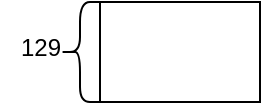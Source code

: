 <mxfile version="26.2.4">
  <diagram name="第 1 页" id="DXo22vKbLEdUoYDkd4dg">
    <mxGraphModel dx="415" dy="263" grid="1" gridSize="10" guides="1" tooltips="1" connect="1" arrows="1" fold="1" page="1" pageScale="1" pageWidth="827" pageHeight="1169" math="0" shadow="0">
      <root>
        <mxCell id="0" />
        <mxCell id="1" parent="0" />
        <mxCell id="e20dCup7h8Shn3l8CifW-1" value="" style="rounded=0;whiteSpace=wrap;html=1;" vertex="1" parent="1">
          <mxGeometry x="160" y="400" width="80" height="50" as="geometry" />
        </mxCell>
        <mxCell id="e20dCup7h8Shn3l8CifW-3" value="" style="shape=curlyBracket;whiteSpace=wrap;html=1;rounded=1;labelPosition=left;verticalLabelPosition=middle;align=right;verticalAlign=middle;" vertex="1" parent="1">
          <mxGeometry x="140" y="400" width="20" height="50" as="geometry" />
        </mxCell>
        <mxCell id="e20dCup7h8Shn3l8CifW-4" value="129" style="text;html=1;align=center;verticalAlign=middle;resizable=0;points=[];autosize=1;strokeColor=none;fillColor=none;" vertex="1" parent="1">
          <mxGeometry x="110" y="408" width="40" height="30" as="geometry" />
        </mxCell>
      </root>
    </mxGraphModel>
  </diagram>
</mxfile>
